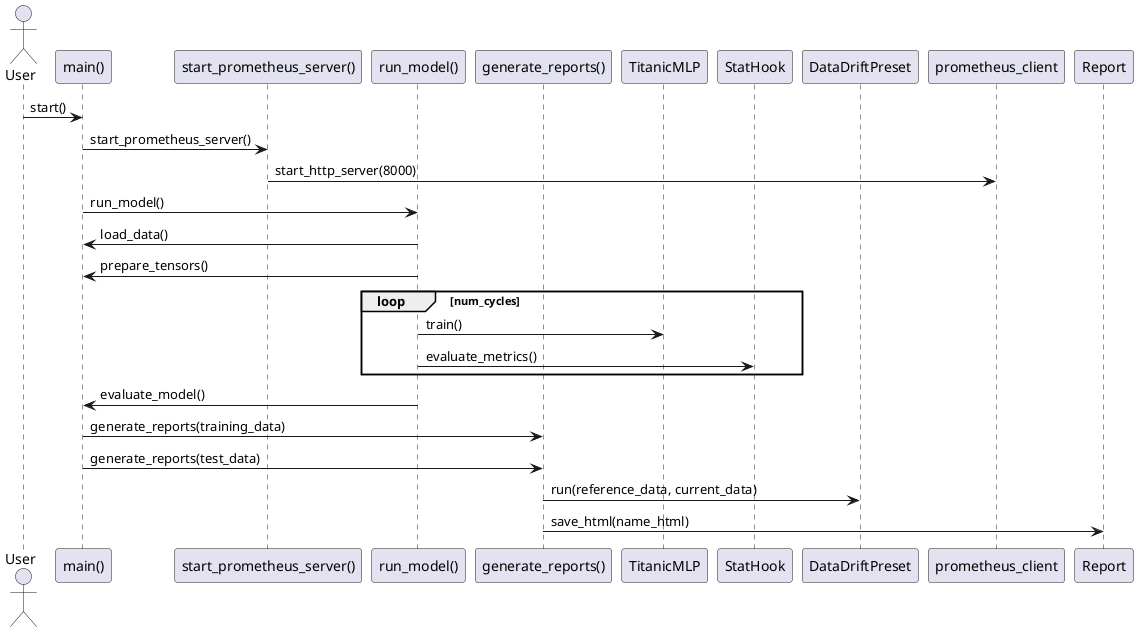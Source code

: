 @startuml
actor User
participant "main()" as Main
participant "start_prometheus_server()" as Prometheus
participant "run_model()" as RunModel
participant "generate_reports()" as GenerateReports
participant "TitanicMLP" as TitanicMLP
participant "StatHook" as StatHook
participant "DataDriftPreset" as DataDriftPreset

User -> Main : start()
Main -> Prometheus : start_prometheus_server()
Prometheus -> prometheus_client : start_http_server(8000)
Main -> RunModel : run_model()
RunModel -> Main : load_data()
RunModel -> Main : prepare_tensors()

loop num_cycles
  RunModel -> TitanicMLP : train()
  RunModel -> StatHook : evaluate_metrics()
end

RunModel -> Main : evaluate_model()
Main -> GenerateReports : generate_reports(training_data)
Main -> GenerateReports : generate_reports(test_data)
GenerateReports -> DataDriftPreset : run(reference_data, current_data)
GenerateReports -> Report : save_html(name_html)
@enduml
